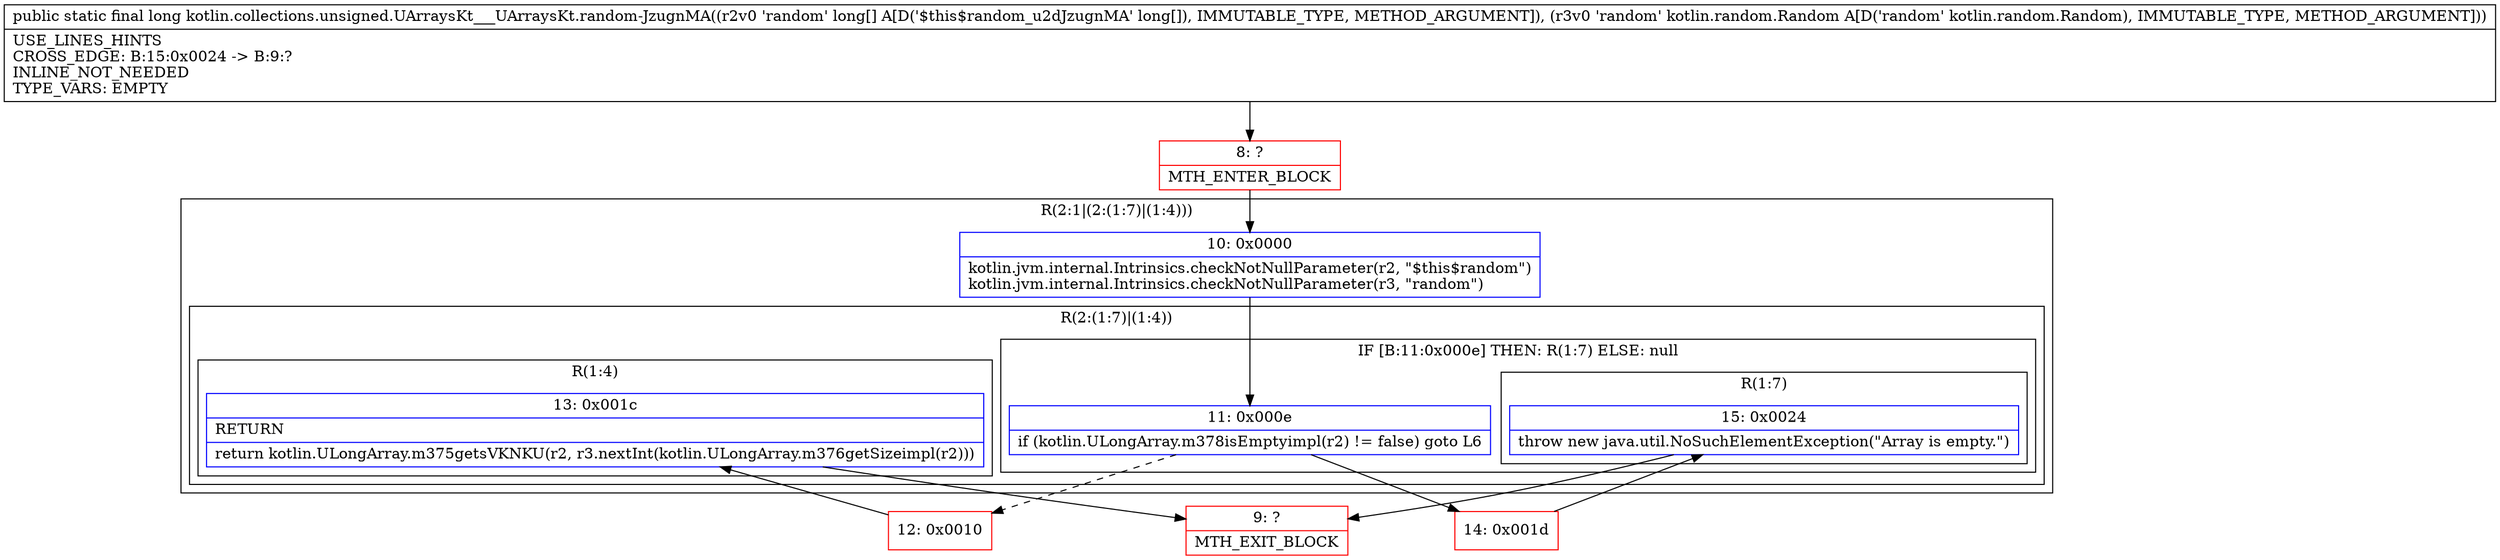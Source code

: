 digraph "CFG forkotlin.collections.unsigned.UArraysKt___UArraysKt.random\-JzugnMA([JLkotlin\/random\/Random;)J" {
subgraph cluster_Region_107285918 {
label = "R(2:1|(2:(1:7)|(1:4)))";
node [shape=record,color=blue];
Node_10 [shape=record,label="{10\:\ 0x0000|kotlin.jvm.internal.Intrinsics.checkNotNullParameter(r2, \"$this$random\")\lkotlin.jvm.internal.Intrinsics.checkNotNullParameter(r3, \"random\")\l}"];
subgraph cluster_Region_1991414668 {
label = "R(2:(1:7)|(1:4))";
node [shape=record,color=blue];
subgraph cluster_IfRegion_404826768 {
label = "IF [B:11:0x000e] THEN: R(1:7) ELSE: null";
node [shape=record,color=blue];
Node_11 [shape=record,label="{11\:\ 0x000e|if (kotlin.ULongArray.m378isEmptyimpl(r2) != false) goto L6\l}"];
subgraph cluster_Region_656400591 {
label = "R(1:7)";
node [shape=record,color=blue];
Node_15 [shape=record,label="{15\:\ 0x0024|throw new java.util.NoSuchElementException(\"Array is empty.\")\l}"];
}
}
subgraph cluster_Region_163057743 {
label = "R(1:4)";
node [shape=record,color=blue];
Node_13 [shape=record,label="{13\:\ 0x001c|RETURN\l|return kotlin.ULongArray.m375getsVKNKU(r2, r3.nextInt(kotlin.ULongArray.m376getSizeimpl(r2)))\l}"];
}
}
}
Node_8 [shape=record,color=red,label="{8\:\ ?|MTH_ENTER_BLOCK\l}"];
Node_12 [shape=record,color=red,label="{12\:\ 0x0010}"];
Node_9 [shape=record,color=red,label="{9\:\ ?|MTH_EXIT_BLOCK\l}"];
Node_14 [shape=record,color=red,label="{14\:\ 0x001d}"];
MethodNode[shape=record,label="{public static final long kotlin.collections.unsigned.UArraysKt___UArraysKt.random\-JzugnMA((r2v0 'random' long[] A[D('$this$random_u2dJzugnMA' long[]), IMMUTABLE_TYPE, METHOD_ARGUMENT]), (r3v0 'random' kotlin.random.Random A[D('random' kotlin.random.Random), IMMUTABLE_TYPE, METHOD_ARGUMENT]))  | USE_LINES_HINTS\lCROSS_EDGE: B:15:0x0024 \-\> B:9:?\lINLINE_NOT_NEEDED\lTYPE_VARS: EMPTY\l}"];
MethodNode -> Node_8;Node_10 -> Node_11;
Node_11 -> Node_12[style=dashed];
Node_11 -> Node_14;
Node_15 -> Node_9;
Node_13 -> Node_9;
Node_8 -> Node_10;
Node_12 -> Node_13;
Node_14 -> Node_15;
}

